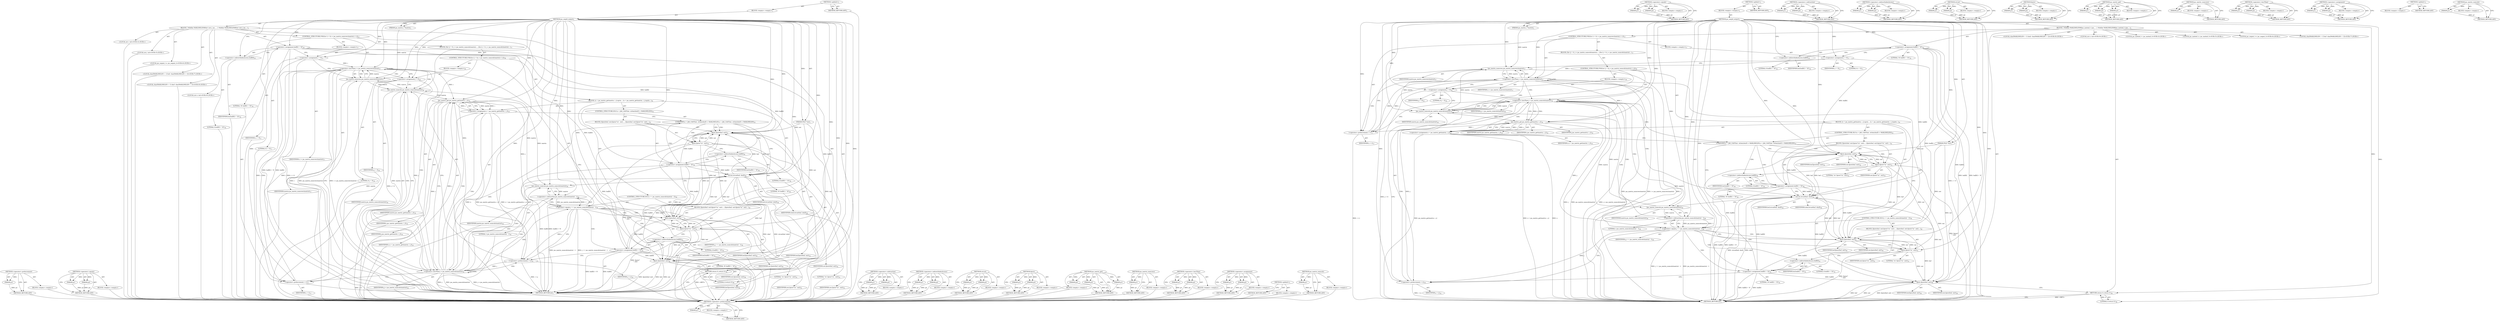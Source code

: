 digraph "jas_matrix_numcols" {
vulnerable_144 [label=<(METHOD,&lt;operator&gt;.preIncrement)>];
vulnerable_145 [label=<(PARAM,p1)>];
vulnerable_146 [label=<(BLOCK,&lt;empty&gt;,&lt;empty&gt;)>];
vulnerable_147 [label=<(METHOD_RETURN,ANY)>];
vulnerable_168 [label=<(METHOD,&lt;operator&gt;.equals)>];
vulnerable_169 [label=<(PARAM,p1)>];
vulnerable_170 [label=<(PARAM,p2)>];
vulnerable_171 [label=<(BLOCK,&lt;empty&gt;,&lt;empty&gt;)>];
vulnerable_172 [label=<(METHOD_RETURN,ANY)>];
vulnerable_6 [label=<(METHOD,&lt;global&gt;)<SUB>1</SUB>>];
vulnerable_7 [label=<(BLOCK,&lt;empty&gt;,&lt;empty&gt;)<SUB>1</SUB>>];
vulnerable_8 [label=<(METHOD,jas_seq2d_output)<SUB>1</SUB>>];
vulnerable_9 [label=<(PARAM,jas_matrix_t *matrix)<SUB>1</SUB>>];
vulnerable_10 [label=<(PARAM,FILE *out)<SUB>1</SUB>>];
vulnerable_11 [label=<(BLOCK,{
 #define MAXLINELEN	80
	int i;
	int j;
 	jas_...,{
 #define MAXLINELEN	80
	int i;
	int j;
 	jas_...)<SUB>2</SUB>>];
vulnerable_12 [label="<(LOCAL,int i: int)<SUB>4</SUB>>"];
vulnerable_13 [label="<(LOCAL,int j: int)<SUB>5</SUB>>"];
vulnerable_14 [label="<(LOCAL,jas_seqent_t x: jas_seqent_t)<SUB>6</SUB>>"];
vulnerable_15 [label="<(LOCAL,char[MAXLINELEN + 1] buf: char[MAXLINELEN + 1])<SUB>7</SUB>>"];
vulnerable_16 [label="<(LOCAL,char[MAXLINELEN + 1] sbuf: char[MAXLINELEN + 1])<SUB>8</SUB>>"];
vulnerable_17 [label="<(LOCAL,int n: int)<SUB>9</SUB>>"];
vulnerable_18 [label=<(&lt;operator&gt;.assignment,buf[0] = '\0')<SUB>16</SUB>>];
vulnerable_19 [label=<(&lt;operator&gt;.indirectIndexAccess,buf[0])<SUB>16</SUB>>];
vulnerable_20 [label=<(IDENTIFIER,buf,buf[0] = '\0')<SUB>16</SUB>>];
vulnerable_21 [label=<(LITERAL,0,buf[0] = '\0')<SUB>16</SUB>>];
vulnerable_22 [label=<(LITERAL,'\0',buf[0] = '\0')<SUB>16</SUB>>];
vulnerable_23 [label=<(CONTROL_STRUCTURE,FOR,for (i = 0;i &lt; jas_matrix_numrows(matrix);++i))<SUB>17</SUB>>];
vulnerable_24 [label=<(BLOCK,&lt;empty&gt;,&lt;empty&gt;)<SUB>17</SUB>>];
vulnerable_25 [label=<(&lt;operator&gt;.assignment,i = 0)<SUB>17</SUB>>];
vulnerable_26 [label=<(IDENTIFIER,i,i = 0)<SUB>17</SUB>>];
vulnerable_27 [label=<(LITERAL,0,i = 0)<SUB>17</SUB>>];
vulnerable_28 [label=<(&lt;operator&gt;.lessThan,i &lt; jas_matrix_numrows(matrix))<SUB>17</SUB>>];
vulnerable_29 [label=<(IDENTIFIER,i,i &lt; jas_matrix_numrows(matrix))<SUB>17</SUB>>];
vulnerable_30 [label=<(jas_matrix_numrows,jas_matrix_numrows(matrix))<SUB>17</SUB>>];
vulnerable_31 [label=<(IDENTIFIER,matrix,jas_matrix_numrows(matrix))<SUB>17</SUB>>];
vulnerable_32 [label=<(&lt;operator&gt;.preIncrement,++i)<SUB>17</SUB>>];
vulnerable_33 [label=<(IDENTIFIER,i,++i)<SUB>17</SUB>>];
vulnerable_34 [label=<(BLOCK,{
		for (j = 0; j &lt; jas_matrix_numcols(matrix);...,{
		for (j = 0; j &lt; jas_matrix_numcols(matrix);...)<SUB>17</SUB>>];
vulnerable_35 [label=<(CONTROL_STRUCTURE,FOR,for (j = 0;j &lt; jas_matrix_numcols(matrix);++j))<SUB>18</SUB>>];
vulnerable_36 [label=<(BLOCK,&lt;empty&gt;,&lt;empty&gt;)<SUB>18</SUB>>];
vulnerable_37 [label=<(&lt;operator&gt;.assignment,j = 0)<SUB>18</SUB>>];
vulnerable_38 [label=<(IDENTIFIER,j,j = 0)<SUB>18</SUB>>];
vulnerable_39 [label=<(LITERAL,0,j = 0)<SUB>18</SUB>>];
vulnerable_40 [label=<(&lt;operator&gt;.lessThan,j &lt; jas_matrix_numcols(matrix))<SUB>18</SUB>>];
vulnerable_41 [label=<(IDENTIFIER,j,j &lt; jas_matrix_numcols(matrix))<SUB>18</SUB>>];
vulnerable_42 [label=<(jas_matrix_numcols,jas_matrix_numcols(matrix))<SUB>18</SUB>>];
vulnerable_43 [label=<(IDENTIFIER,matrix,jas_matrix_numcols(matrix))<SUB>18</SUB>>];
vulnerable_44 [label=<(&lt;operator&gt;.preIncrement,++j)<SUB>18</SUB>>];
vulnerable_45 [label=<(IDENTIFIER,j,++j)<SUB>18</SUB>>];
vulnerable_46 [label=<(BLOCK,{
			x = jas_matrix_get(matrix, i, j);
			sprin...,{
			x = jas_matrix_get(matrix, i, j);
			sprin...)<SUB>18</SUB>>];
vulnerable_47 [label=<(&lt;operator&gt;.assignment,x = jas_matrix_get(matrix, i, j))<SUB>19</SUB>>];
vulnerable_48 [label=<(IDENTIFIER,x,x = jas_matrix_get(matrix, i, j))<SUB>19</SUB>>];
vulnerable_49 [label=<(jas_matrix_get,jas_matrix_get(matrix, i, j))<SUB>19</SUB>>];
vulnerable_50 [label=<(IDENTIFIER,matrix,jas_matrix_get(matrix, i, j))<SUB>19</SUB>>];
vulnerable_51 [label=<(IDENTIFIER,i,jas_matrix_get(matrix, i, j))<SUB>19</SUB>>];
vulnerable_52 [label=<(IDENTIFIER,j,jas_matrix_get(matrix, i, j))<SUB>19</SUB>>];
vulnerable_53 [label=<(CONTROL_STRUCTURE,IF,if (n + JAS_CAST(int, strlen(sbuf)) &gt; MAXLINELEN))<SUB>23</SUB>>];
vulnerable_54 [label=<(UNKNOWN,n + JAS_CAST(int, strlen(sbuf)) &gt; MAXLINELEN,n + JAS_CAST(int, strlen(sbuf)) &gt; MAXLINELEN)<SUB>23</SUB>>];
vulnerable_55 [label=<(BLOCK,{
				fputs(buf, out);
				fputs(&quot;\n&quot;, out);
		...,{
				fputs(buf, out);
				fputs(&quot;\n&quot;, out);
		...)<SUB>23</SUB>>];
vulnerable_56 [label=<(fputs,fputs(buf, out))<SUB>24</SUB>>];
vulnerable_57 [label=<(IDENTIFIER,buf,fputs(buf, out))<SUB>24</SUB>>];
vulnerable_58 [label=<(IDENTIFIER,out,fputs(buf, out))<SUB>24</SUB>>];
vulnerable_59 [label=<(fputs,fputs(&quot;\n&quot;, out))<SUB>25</SUB>>];
vulnerable_60 [label=<(LITERAL,&quot;\n&quot;,fputs(&quot;\n&quot;, out))<SUB>25</SUB>>];
vulnerable_61 [label=<(IDENTIFIER,out,fputs(&quot;\n&quot;, out))<SUB>25</SUB>>];
vulnerable_62 [label=<(&lt;operator&gt;.assignment,buf[0] = '\0')<SUB>26</SUB>>];
vulnerable_63 [label=<(&lt;operator&gt;.indirectIndexAccess,buf[0])<SUB>26</SUB>>];
vulnerable_64 [label=<(IDENTIFIER,buf,buf[0] = '\0')<SUB>26</SUB>>];
vulnerable_65 [label=<(LITERAL,0,buf[0] = '\0')<SUB>26</SUB>>];
vulnerable_66 [label=<(LITERAL,'\0',buf[0] = '\0')<SUB>26</SUB>>];
vulnerable_67 [label=<(strcat,strcat(buf, sbuf))<SUB>28</SUB>>];
vulnerable_68 [label=<(IDENTIFIER,buf,strcat(buf, sbuf))<SUB>28</SUB>>];
vulnerable_69 [label=<(IDENTIFIER,sbuf,strcat(buf, sbuf))<SUB>28</SUB>>];
vulnerable_70 [label=<(CONTROL_STRUCTURE,IF,if (j == jas_matrix_numcols(matrix) - 1))<SUB>29</SUB>>];
vulnerable_71 [label=<(&lt;operator&gt;.equals,j == jas_matrix_numcols(matrix) - 1)<SUB>29</SUB>>];
vulnerable_72 [label=<(IDENTIFIER,j,j == jas_matrix_numcols(matrix) - 1)<SUB>29</SUB>>];
vulnerable_73 [label=<(&lt;operator&gt;.subtraction,jas_matrix_numcols(matrix) - 1)<SUB>29</SUB>>];
vulnerable_74 [label=<(jas_matrix_numcols,jas_matrix_numcols(matrix))<SUB>29</SUB>>];
vulnerable_75 [label=<(IDENTIFIER,matrix,jas_matrix_numcols(matrix))<SUB>29</SUB>>];
vulnerable_76 [label=<(LITERAL,1,jas_matrix_numcols(matrix) - 1)<SUB>29</SUB>>];
vulnerable_77 [label=<(BLOCK,{
				fputs(buf, out);
				fputs(&quot;\n&quot;, out);
		...,{
				fputs(buf, out);
				fputs(&quot;\n&quot;, out);
		...)<SUB>29</SUB>>];
vulnerable_78 [label=<(fputs,fputs(buf, out))<SUB>30</SUB>>];
vulnerable_79 [label=<(IDENTIFIER,buf,fputs(buf, out))<SUB>30</SUB>>];
vulnerable_80 [label=<(IDENTIFIER,out,fputs(buf, out))<SUB>30</SUB>>];
vulnerable_81 [label=<(fputs,fputs(&quot;\n&quot;, out))<SUB>31</SUB>>];
vulnerable_82 [label=<(LITERAL,&quot;\n&quot;,fputs(&quot;\n&quot;, out))<SUB>31</SUB>>];
vulnerable_83 [label=<(IDENTIFIER,out,fputs(&quot;\n&quot;, out))<SUB>31</SUB>>];
vulnerable_84 [label=<(&lt;operator&gt;.assignment,buf[0] = '\0')<SUB>32</SUB>>];
vulnerable_85 [label=<(&lt;operator&gt;.indirectIndexAccess,buf[0])<SUB>32</SUB>>];
vulnerable_86 [label=<(IDENTIFIER,buf,buf[0] = '\0')<SUB>32</SUB>>];
vulnerable_87 [label=<(LITERAL,0,buf[0] = '\0')<SUB>32</SUB>>];
vulnerable_88 [label=<(LITERAL,'\0',buf[0] = '\0')<SUB>32</SUB>>];
vulnerable_89 [label=<(fputs,fputs(buf, out))<SUB>36</SUB>>];
vulnerable_90 [label=<(IDENTIFIER,buf,fputs(buf, out))<SUB>36</SUB>>];
vulnerable_91 [label=<(IDENTIFIER,out,fputs(buf, out))<SUB>36</SUB>>];
vulnerable_92 [label=<(RETURN,return 0;,return 0;)<SUB>38</SUB>>];
vulnerable_93 [label=<(LITERAL,0,return 0;)<SUB>38</SUB>>];
vulnerable_94 [label=<(METHOD_RETURN,int)<SUB>1</SUB>>];
vulnerable_96 [label=<(METHOD_RETURN,ANY)<SUB>1</SUB>>];
vulnerable_173 [label=<(METHOD,&lt;operator&gt;.subtraction)>];
vulnerable_174 [label=<(PARAM,p1)>];
vulnerable_175 [label=<(PARAM,p2)>];
vulnerable_176 [label=<(BLOCK,&lt;empty&gt;,&lt;empty&gt;)>];
vulnerable_177 [label=<(METHOD_RETURN,ANY)>];
vulnerable_130 [label=<(METHOD,&lt;operator&gt;.indirectIndexAccess)>];
vulnerable_131 [label=<(PARAM,p1)>];
vulnerable_132 [label=<(PARAM,p2)>];
vulnerable_133 [label=<(BLOCK,&lt;empty&gt;,&lt;empty&gt;)>];
vulnerable_134 [label=<(METHOD_RETURN,ANY)>];
vulnerable_163 [label=<(METHOD,strcat)>];
vulnerable_164 [label=<(PARAM,p1)>];
vulnerable_165 [label=<(PARAM,p2)>];
vulnerable_166 [label=<(BLOCK,&lt;empty&gt;,&lt;empty&gt;)>];
vulnerable_167 [label=<(METHOD_RETURN,ANY)>];
vulnerable_158 [label=<(METHOD,fputs)>];
vulnerable_159 [label=<(PARAM,p1)>];
vulnerable_160 [label=<(PARAM,p2)>];
vulnerable_161 [label=<(BLOCK,&lt;empty&gt;,&lt;empty&gt;)>];
vulnerable_162 [label=<(METHOD_RETURN,ANY)>];
vulnerable_152 [label=<(METHOD,jas_matrix_get)>];
vulnerable_153 [label=<(PARAM,p1)>];
vulnerable_154 [label=<(PARAM,p2)>];
vulnerable_155 [label=<(PARAM,p3)>];
vulnerable_156 [label=<(BLOCK,&lt;empty&gt;,&lt;empty&gt;)>];
vulnerable_157 [label=<(METHOD_RETURN,ANY)>];
vulnerable_140 [label=<(METHOD,jas_matrix_numrows)>];
vulnerable_141 [label=<(PARAM,p1)>];
vulnerable_142 [label=<(BLOCK,&lt;empty&gt;,&lt;empty&gt;)>];
vulnerable_143 [label=<(METHOD_RETURN,ANY)>];
vulnerable_135 [label=<(METHOD,&lt;operator&gt;.lessThan)>];
vulnerable_136 [label=<(PARAM,p1)>];
vulnerable_137 [label=<(PARAM,p2)>];
vulnerable_138 [label=<(BLOCK,&lt;empty&gt;,&lt;empty&gt;)>];
vulnerable_139 [label=<(METHOD_RETURN,ANY)>];
vulnerable_125 [label=<(METHOD,&lt;operator&gt;.assignment)>];
vulnerable_126 [label=<(PARAM,p1)>];
vulnerable_127 [label=<(PARAM,p2)>];
vulnerable_128 [label=<(BLOCK,&lt;empty&gt;,&lt;empty&gt;)>];
vulnerable_129 [label=<(METHOD_RETURN,ANY)>];
vulnerable_119 [label=<(METHOD,&lt;global&gt;)<SUB>1</SUB>>];
vulnerable_120 [label=<(BLOCK,&lt;empty&gt;,&lt;empty&gt;)>];
vulnerable_121 [label=<(METHOD_RETURN,ANY)>];
vulnerable_148 [label=<(METHOD,jas_matrix_numcols)>];
vulnerable_149 [label=<(PARAM,p1)>];
vulnerable_150 [label=<(BLOCK,&lt;empty&gt;,&lt;empty&gt;)>];
vulnerable_151 [label=<(METHOD_RETURN,ANY)>];
fixed_146 [label=<(METHOD,&lt;operator&gt;.preIncrement)>];
fixed_147 [label=<(PARAM,p1)>];
fixed_148 [label=<(BLOCK,&lt;empty&gt;,&lt;empty&gt;)>];
fixed_149 [label=<(METHOD_RETURN,ANY)>];
fixed_170 [label=<(METHOD,&lt;operator&gt;.equals)>];
fixed_171 [label=<(PARAM,p1)>];
fixed_172 [label=<(PARAM,p2)>];
fixed_173 [label=<(BLOCK,&lt;empty&gt;,&lt;empty&gt;)>];
fixed_174 [label=<(METHOD_RETURN,ANY)>];
fixed_6 [label=<(METHOD,&lt;global&gt;)<SUB>1</SUB>>];
fixed_7 [label=<(BLOCK,&lt;empty&gt;,&lt;empty&gt;)<SUB>1</SUB>>];
fixed_8 [label=<(METHOD,jas_seq2d_output)<SUB>1</SUB>>];
fixed_9 [label=<(PARAM,jas_matrix_t *matrix)<SUB>1</SUB>>];
fixed_10 [label=<(PARAM,FILE *out)<SUB>1</SUB>>];
fixed_11 [label=<(BLOCK,{
 #define MAXLINELEN	80
	jas_matind_t i;
	jas_...,{
 #define MAXLINELEN	80
	jas_matind_t i;
	jas_...)<SUB>2</SUB>>];
fixed_12 [label="<(LOCAL,jas_matind_t i: jas_matind_t)<SUB>4</SUB>>"];
fixed_13 [label="<(LOCAL,jas_matind_t j: jas_matind_t)<SUB>5</SUB>>"];
fixed_14 [label="<(LOCAL,jas_seqent_t x: jas_seqent_t)<SUB>6</SUB>>"];
fixed_15 [label="<(LOCAL,char[MAXLINELEN + 1] buf: char[MAXLINELEN + 1])<SUB>7</SUB>>"];
fixed_16 [label="<(LOCAL,char[MAXLINELEN + 1] sbuf: char[MAXLINELEN + 1])<SUB>8</SUB>>"];
fixed_17 [label="<(LOCAL,int n: int)<SUB>9</SUB>>"];
fixed_18 [label=<(&lt;operator&gt;.assignment,buf[0] = '\0')<SUB>16</SUB>>];
fixed_19 [label=<(&lt;operator&gt;.indirectIndexAccess,buf[0])<SUB>16</SUB>>];
fixed_20 [label=<(IDENTIFIER,buf,buf[0] = '\0')<SUB>16</SUB>>];
fixed_21 [label=<(LITERAL,0,buf[0] = '\0')<SUB>16</SUB>>];
fixed_22 [label=<(LITERAL,'\0',buf[0] = '\0')<SUB>16</SUB>>];
fixed_23 [label=<(CONTROL_STRUCTURE,FOR,for (i = 0;i &lt; jas_matrix_numrows(matrix);++i))<SUB>17</SUB>>];
fixed_24 [label=<(BLOCK,&lt;empty&gt;,&lt;empty&gt;)<SUB>17</SUB>>];
fixed_25 [label=<(&lt;operator&gt;.assignment,i = 0)<SUB>17</SUB>>];
fixed_26 [label=<(IDENTIFIER,i,i = 0)<SUB>17</SUB>>];
fixed_27 [label=<(LITERAL,0,i = 0)<SUB>17</SUB>>];
fixed_28 [label=<(&lt;operator&gt;.lessThan,i &lt; jas_matrix_numrows(matrix))<SUB>17</SUB>>];
fixed_29 [label=<(IDENTIFIER,i,i &lt; jas_matrix_numrows(matrix))<SUB>17</SUB>>];
fixed_30 [label=<(jas_matrix_numrows,jas_matrix_numrows(matrix))<SUB>17</SUB>>];
fixed_31 [label=<(IDENTIFIER,matrix,jas_matrix_numrows(matrix))<SUB>17</SUB>>];
fixed_32 [label=<(&lt;operator&gt;.preIncrement,++i)<SUB>17</SUB>>];
fixed_33 [label=<(IDENTIFIER,i,++i)<SUB>17</SUB>>];
fixed_34 [label=<(BLOCK,{
		for (j = 0; j &lt; jas_matrix_numcols(matrix);...,{
		for (j = 0; j &lt; jas_matrix_numcols(matrix);...)<SUB>17</SUB>>];
fixed_35 [label=<(CONTROL_STRUCTURE,FOR,for (j = 0;j &lt; jas_matrix_numcols(matrix);++j))<SUB>18</SUB>>];
fixed_36 [label=<(BLOCK,&lt;empty&gt;,&lt;empty&gt;)<SUB>18</SUB>>];
fixed_37 [label=<(&lt;operator&gt;.assignment,j = 0)<SUB>18</SUB>>];
fixed_38 [label=<(IDENTIFIER,j,j = 0)<SUB>18</SUB>>];
fixed_39 [label=<(LITERAL,0,j = 0)<SUB>18</SUB>>];
fixed_40 [label=<(&lt;operator&gt;.lessThan,j &lt; jas_matrix_numcols(matrix))<SUB>18</SUB>>];
fixed_41 [label=<(IDENTIFIER,j,j &lt; jas_matrix_numcols(matrix))<SUB>18</SUB>>];
fixed_42 [label=<(jas_matrix_numcols,jas_matrix_numcols(matrix))<SUB>18</SUB>>];
fixed_43 [label=<(IDENTIFIER,matrix,jas_matrix_numcols(matrix))<SUB>18</SUB>>];
fixed_44 [label=<(&lt;operator&gt;.preIncrement,++j)<SUB>18</SUB>>];
fixed_45 [label=<(IDENTIFIER,j,++j)<SUB>18</SUB>>];
fixed_46 [label=<(BLOCK,{
			x = jas_matrix_get(matrix, i, j);
			sprin...,{
			x = jas_matrix_get(matrix, i, j);
			sprin...)<SUB>18</SUB>>];
fixed_47 [label=<(&lt;operator&gt;.assignment,x = jas_matrix_get(matrix, i, j))<SUB>19</SUB>>];
fixed_48 [label=<(IDENTIFIER,x,x = jas_matrix_get(matrix, i, j))<SUB>19</SUB>>];
fixed_49 [label=<(jas_matrix_get,jas_matrix_get(matrix, i, j))<SUB>19</SUB>>];
fixed_50 [label=<(IDENTIFIER,matrix,jas_matrix_get(matrix, i, j))<SUB>19</SUB>>];
fixed_51 [label=<(IDENTIFIER,i,jas_matrix_get(matrix, i, j))<SUB>19</SUB>>];
fixed_52 [label=<(IDENTIFIER,j,jas_matrix_get(matrix, i, j))<SUB>19</SUB>>];
fixed_53 [label=<(CONTROL_STRUCTURE,IF,if (n + JAS_CAST(int, strlen(sbuf)) &gt; MAXLINELEN))<SUB>23</SUB>>];
fixed_54 [label=<(UNKNOWN,n + JAS_CAST(int, strlen(sbuf)) &gt; MAXLINELEN,n + JAS_CAST(int, strlen(sbuf)) &gt; MAXLINELEN)<SUB>23</SUB>>];
fixed_55 [label=<(BLOCK,{
				fputs(buf, out);
				fputs(&quot;\n&quot;, out);
		...,{
				fputs(buf, out);
				fputs(&quot;\n&quot;, out);
		...)<SUB>23</SUB>>];
fixed_56 [label=<(fputs,fputs(buf, out))<SUB>24</SUB>>];
fixed_57 [label=<(IDENTIFIER,buf,fputs(buf, out))<SUB>24</SUB>>];
fixed_58 [label=<(IDENTIFIER,out,fputs(buf, out))<SUB>24</SUB>>];
fixed_59 [label=<(fputs,fputs(&quot;\n&quot;, out))<SUB>25</SUB>>];
fixed_60 [label=<(LITERAL,&quot;\n&quot;,fputs(&quot;\n&quot;, out))<SUB>25</SUB>>];
fixed_61 [label=<(IDENTIFIER,out,fputs(&quot;\n&quot;, out))<SUB>25</SUB>>];
fixed_62 [label=<(&lt;operator&gt;.assignment,buf[0] = '\0')<SUB>26</SUB>>];
fixed_63 [label=<(&lt;operator&gt;.indirectIndexAccess,buf[0])<SUB>26</SUB>>];
fixed_64 [label=<(IDENTIFIER,buf,buf[0] = '\0')<SUB>26</SUB>>];
fixed_65 [label=<(LITERAL,0,buf[0] = '\0')<SUB>26</SUB>>];
fixed_66 [label=<(LITERAL,'\0',buf[0] = '\0')<SUB>26</SUB>>];
fixed_67 [label=<(strcat,strcat(buf, sbuf))<SUB>28</SUB>>];
fixed_68 [label=<(IDENTIFIER,buf,strcat(buf, sbuf))<SUB>28</SUB>>];
fixed_69 [label=<(IDENTIFIER,sbuf,strcat(buf, sbuf))<SUB>28</SUB>>];
fixed_70 [label=<(CONTROL_STRUCTURE,IF,if (j == jas_matrix_numcols(matrix) - 1))<SUB>29</SUB>>];
fixed_71 [label=<(&lt;operator&gt;.equals,j == jas_matrix_numcols(matrix) - 1)<SUB>29</SUB>>];
fixed_72 [label=<(IDENTIFIER,j,j == jas_matrix_numcols(matrix) - 1)<SUB>29</SUB>>];
fixed_73 [label=<(&lt;operator&gt;.subtraction,jas_matrix_numcols(matrix) - 1)<SUB>29</SUB>>];
fixed_74 [label=<(jas_matrix_numcols,jas_matrix_numcols(matrix))<SUB>29</SUB>>];
fixed_75 [label=<(IDENTIFIER,matrix,jas_matrix_numcols(matrix))<SUB>29</SUB>>];
fixed_76 [label=<(LITERAL,1,jas_matrix_numcols(matrix) - 1)<SUB>29</SUB>>];
fixed_77 [label=<(BLOCK,{
				fputs(buf, out);
				fputs(&quot;\n&quot;, out);
		...,{
				fputs(buf, out);
				fputs(&quot;\n&quot;, out);
		...)<SUB>29</SUB>>];
fixed_78 [label=<(fputs,fputs(buf, out))<SUB>30</SUB>>];
fixed_79 [label=<(IDENTIFIER,buf,fputs(buf, out))<SUB>30</SUB>>];
fixed_80 [label=<(IDENTIFIER,out,fputs(buf, out))<SUB>30</SUB>>];
fixed_81 [label=<(fputs,fputs(&quot;\n&quot;, out))<SUB>31</SUB>>];
fixed_82 [label=<(LITERAL,&quot;\n&quot;,fputs(&quot;\n&quot;, out))<SUB>31</SUB>>];
fixed_83 [label=<(IDENTIFIER,out,fputs(&quot;\n&quot;, out))<SUB>31</SUB>>];
fixed_84 [label=<(&lt;operator&gt;.assignment,buf[0] = '\0')<SUB>32</SUB>>];
fixed_85 [label=<(&lt;operator&gt;.indirectIndexAccess,buf[0])<SUB>32</SUB>>];
fixed_86 [label=<(IDENTIFIER,buf,buf[0] = '\0')<SUB>32</SUB>>];
fixed_87 [label=<(LITERAL,0,buf[0] = '\0')<SUB>32</SUB>>];
fixed_88 [label=<(LITERAL,'\0',buf[0] = '\0')<SUB>32</SUB>>];
fixed_89 [label=<(fputs,fputs(buf, out))<SUB>36</SUB>>];
fixed_90 [label=<(IDENTIFIER,buf,fputs(buf, out))<SUB>36</SUB>>];
fixed_91 [label=<(IDENTIFIER,out,fputs(buf, out))<SUB>36</SUB>>];
fixed_92 [label=<(RETURN,return 0;,return 0;)<SUB>38</SUB>>];
fixed_93 [label=<(LITERAL,0,return 0;)<SUB>38</SUB>>];
fixed_94 [label=<(METHOD_RETURN,int)<SUB>1</SUB>>];
fixed_96 [label=<(METHOD_RETURN,ANY)<SUB>1</SUB>>];
fixed_175 [label=<(METHOD,&lt;operator&gt;.subtraction)>];
fixed_176 [label=<(PARAM,p1)>];
fixed_177 [label=<(PARAM,p2)>];
fixed_178 [label=<(BLOCK,&lt;empty&gt;,&lt;empty&gt;)>];
fixed_179 [label=<(METHOD_RETURN,ANY)>];
fixed_132 [label=<(METHOD,&lt;operator&gt;.indirectIndexAccess)>];
fixed_133 [label=<(PARAM,p1)>];
fixed_134 [label=<(PARAM,p2)>];
fixed_135 [label=<(BLOCK,&lt;empty&gt;,&lt;empty&gt;)>];
fixed_136 [label=<(METHOD_RETURN,ANY)>];
fixed_165 [label=<(METHOD,strcat)>];
fixed_166 [label=<(PARAM,p1)>];
fixed_167 [label=<(PARAM,p2)>];
fixed_168 [label=<(BLOCK,&lt;empty&gt;,&lt;empty&gt;)>];
fixed_169 [label=<(METHOD_RETURN,ANY)>];
fixed_160 [label=<(METHOD,fputs)>];
fixed_161 [label=<(PARAM,p1)>];
fixed_162 [label=<(PARAM,p2)>];
fixed_163 [label=<(BLOCK,&lt;empty&gt;,&lt;empty&gt;)>];
fixed_164 [label=<(METHOD_RETURN,ANY)>];
fixed_154 [label=<(METHOD,jas_matrix_get)>];
fixed_155 [label=<(PARAM,p1)>];
fixed_156 [label=<(PARAM,p2)>];
fixed_157 [label=<(PARAM,p3)>];
fixed_158 [label=<(BLOCK,&lt;empty&gt;,&lt;empty&gt;)>];
fixed_159 [label=<(METHOD_RETURN,ANY)>];
fixed_142 [label=<(METHOD,jas_matrix_numrows)>];
fixed_143 [label=<(PARAM,p1)>];
fixed_144 [label=<(BLOCK,&lt;empty&gt;,&lt;empty&gt;)>];
fixed_145 [label=<(METHOD_RETURN,ANY)>];
fixed_137 [label=<(METHOD,&lt;operator&gt;.lessThan)>];
fixed_138 [label=<(PARAM,p1)>];
fixed_139 [label=<(PARAM,p2)>];
fixed_140 [label=<(BLOCK,&lt;empty&gt;,&lt;empty&gt;)>];
fixed_141 [label=<(METHOD_RETURN,ANY)>];
fixed_127 [label=<(METHOD,&lt;operator&gt;.assignment)>];
fixed_128 [label=<(PARAM,p1)>];
fixed_129 [label=<(PARAM,p2)>];
fixed_130 [label=<(BLOCK,&lt;empty&gt;,&lt;empty&gt;)>];
fixed_131 [label=<(METHOD_RETURN,ANY)>];
fixed_121 [label=<(METHOD,&lt;global&gt;)<SUB>1</SUB>>];
fixed_122 [label=<(BLOCK,&lt;empty&gt;,&lt;empty&gt;)>];
fixed_123 [label=<(METHOD_RETURN,ANY)>];
fixed_150 [label=<(METHOD,jas_matrix_numcols)>];
fixed_151 [label=<(PARAM,p1)>];
fixed_152 [label=<(BLOCK,&lt;empty&gt;,&lt;empty&gt;)>];
fixed_153 [label=<(METHOD_RETURN,ANY)>];
vulnerable_144 -> vulnerable_145  [key=0, label="AST: "];
vulnerable_144 -> vulnerable_145  [key=1, label="DDG: "];
vulnerable_144 -> vulnerable_146  [key=0, label="AST: "];
vulnerable_144 -> vulnerable_147  [key=0, label="AST: "];
vulnerable_144 -> vulnerable_147  [key=1, label="CFG: "];
vulnerable_145 -> vulnerable_147  [key=0, label="DDG: p1"];
vulnerable_146 -> fixed_146  [key=0];
vulnerable_147 -> fixed_146  [key=0];
vulnerable_168 -> vulnerable_169  [key=0, label="AST: "];
vulnerable_168 -> vulnerable_169  [key=1, label="DDG: "];
vulnerable_168 -> vulnerable_171  [key=0, label="AST: "];
vulnerable_168 -> vulnerable_170  [key=0, label="AST: "];
vulnerable_168 -> vulnerable_170  [key=1, label="DDG: "];
vulnerable_168 -> vulnerable_172  [key=0, label="AST: "];
vulnerable_168 -> vulnerable_172  [key=1, label="CFG: "];
vulnerable_169 -> vulnerable_172  [key=0, label="DDG: p1"];
vulnerable_170 -> vulnerable_172  [key=0, label="DDG: p2"];
vulnerable_171 -> fixed_146  [key=0];
vulnerable_172 -> fixed_146  [key=0];
vulnerable_6 -> vulnerable_7  [key=0, label="AST: "];
vulnerable_6 -> vulnerable_96  [key=0, label="AST: "];
vulnerable_6 -> vulnerable_96  [key=1, label="CFG: "];
vulnerable_7 -> vulnerable_8  [key=0, label="AST: "];
vulnerable_8 -> vulnerable_9  [key=0, label="AST: "];
vulnerable_8 -> vulnerable_9  [key=1, label="DDG: "];
vulnerable_8 -> vulnerable_10  [key=0, label="AST: "];
vulnerable_8 -> vulnerable_10  [key=1, label="DDG: "];
vulnerable_8 -> vulnerable_11  [key=0, label="AST: "];
vulnerable_8 -> vulnerable_94  [key=0, label="AST: "];
vulnerable_8 -> vulnerable_19  [key=0, label="CFG: "];
vulnerable_8 -> vulnerable_18  [key=0, label="DDG: "];
vulnerable_8 -> vulnerable_92  [key=0, label="DDG: "];
vulnerable_8 -> vulnerable_89  [key=0, label="DDG: "];
vulnerable_8 -> vulnerable_93  [key=0, label="DDG: "];
vulnerable_8 -> vulnerable_25  [key=0, label="DDG: "];
vulnerable_8 -> vulnerable_28  [key=0, label="DDG: "];
vulnerable_8 -> vulnerable_32  [key=0, label="DDG: "];
vulnerable_8 -> vulnerable_30  [key=0, label="DDG: "];
vulnerable_8 -> vulnerable_37  [key=0, label="DDG: "];
vulnerable_8 -> vulnerable_40  [key=0, label="DDG: "];
vulnerable_8 -> vulnerable_44  [key=0, label="DDG: "];
vulnerable_8 -> vulnerable_42  [key=0, label="DDG: "];
vulnerable_8 -> vulnerable_67  [key=0, label="DDG: "];
vulnerable_8 -> vulnerable_49  [key=0, label="DDG: "];
vulnerable_8 -> vulnerable_62  [key=0, label="DDG: "];
vulnerable_8 -> vulnerable_71  [key=0, label="DDG: "];
vulnerable_8 -> vulnerable_84  [key=0, label="DDG: "];
vulnerable_8 -> vulnerable_56  [key=0, label="DDG: "];
vulnerable_8 -> vulnerable_59  [key=0, label="DDG: "];
vulnerable_8 -> vulnerable_73  [key=0, label="DDG: "];
vulnerable_8 -> vulnerable_78  [key=0, label="DDG: "];
vulnerable_8 -> vulnerable_81  [key=0, label="DDG: "];
vulnerable_8 -> vulnerable_74  [key=0, label="DDG: "];
vulnerable_9 -> vulnerable_30  [key=0, label="DDG: matrix"];
vulnerable_10 -> vulnerable_89  [key=0, label="DDG: out"];
vulnerable_10 -> vulnerable_56  [key=0, label="DDG: out"];
vulnerable_10 -> vulnerable_78  [key=0, label="DDG: out"];
vulnerable_11 -> vulnerable_12  [key=0, label="AST: "];
vulnerable_11 -> vulnerable_13  [key=0, label="AST: "];
vulnerable_11 -> vulnerable_14  [key=0, label="AST: "];
vulnerable_11 -> vulnerable_15  [key=0, label="AST: "];
vulnerable_11 -> vulnerable_16  [key=0, label="AST: "];
vulnerable_11 -> vulnerable_17  [key=0, label="AST: "];
vulnerable_11 -> vulnerable_18  [key=0, label="AST: "];
vulnerable_11 -> vulnerable_23  [key=0, label="AST: "];
vulnerable_11 -> vulnerable_89  [key=0, label="AST: "];
vulnerable_11 -> vulnerable_92  [key=0, label="AST: "];
vulnerable_12 -> fixed_146  [key=0];
vulnerable_13 -> fixed_146  [key=0];
vulnerable_14 -> fixed_146  [key=0];
vulnerable_15 -> fixed_146  [key=0];
vulnerable_16 -> fixed_146  [key=0];
vulnerable_17 -> fixed_146  [key=0];
vulnerable_18 -> vulnerable_19  [key=0, label="AST: "];
vulnerable_18 -> vulnerable_22  [key=0, label="AST: "];
vulnerable_18 -> vulnerable_25  [key=0, label="CFG: "];
vulnerable_18 -> vulnerable_94  [key=0, label="DDG: buf[0]"];
vulnerable_18 -> vulnerable_94  [key=1, label="DDG: buf[0] = '\0'"];
vulnerable_18 -> vulnerable_89  [key=0, label="DDG: buf[0]"];
vulnerable_18 -> vulnerable_67  [key=0, label="DDG: buf[0]"];
vulnerable_18 -> vulnerable_56  [key=0, label="DDG: buf[0]"];
vulnerable_18 -> vulnerable_78  [key=0, label="DDG: buf[0]"];
vulnerable_19 -> vulnerable_20  [key=0, label="AST: "];
vulnerable_19 -> vulnerable_21  [key=0, label="AST: "];
vulnerable_19 -> vulnerable_18  [key=0, label="CFG: "];
vulnerable_20 -> fixed_146  [key=0];
vulnerable_21 -> fixed_146  [key=0];
vulnerable_22 -> fixed_146  [key=0];
vulnerable_23 -> vulnerable_24  [key=0, label="AST: "];
vulnerable_23 -> vulnerable_28  [key=0, label="AST: "];
vulnerable_23 -> vulnerable_32  [key=0, label="AST: "];
vulnerable_23 -> vulnerable_34  [key=0, label="AST: "];
vulnerable_24 -> vulnerable_25  [key=0, label="AST: "];
vulnerable_25 -> vulnerable_26  [key=0, label="AST: "];
vulnerable_25 -> vulnerable_27  [key=0, label="AST: "];
vulnerable_25 -> vulnerable_30  [key=0, label="CFG: "];
vulnerable_25 -> vulnerable_94  [key=0, label="DDG: i = 0"];
vulnerable_25 -> vulnerable_28  [key=0, label="DDG: i"];
vulnerable_26 -> fixed_146  [key=0];
vulnerable_27 -> fixed_146  [key=0];
vulnerable_28 -> vulnerable_29  [key=0, label="AST: "];
vulnerable_28 -> vulnerable_30  [key=0, label="AST: "];
vulnerable_28 -> vulnerable_30  [key=1, label="CDG: "];
vulnerable_28 -> vulnerable_37  [key=0, label="CFG: "];
vulnerable_28 -> vulnerable_37  [key=1, label="CDG: "];
vulnerable_28 -> vulnerable_89  [key=0, label="CFG: "];
vulnerable_28 -> vulnerable_94  [key=0, label="DDG: i"];
vulnerable_28 -> vulnerable_94  [key=1, label="DDG: jas_matrix_numrows(matrix)"];
vulnerable_28 -> vulnerable_94  [key=2, label="DDG: i &lt; jas_matrix_numrows(matrix)"];
vulnerable_28 -> vulnerable_32  [key=0, label="DDG: i"];
vulnerable_28 -> vulnerable_32  [key=1, label="CDG: "];
vulnerable_28 -> vulnerable_49  [key=0, label="DDG: i"];
vulnerable_28 -> vulnerable_42  [key=0, label="CDG: "];
vulnerable_28 -> vulnerable_28  [key=0, label="CDG: "];
vulnerable_28 -> vulnerable_40  [key=0, label="CDG: "];
vulnerable_29 -> fixed_146  [key=0];
vulnerable_30 -> vulnerable_31  [key=0, label="AST: "];
vulnerable_30 -> vulnerable_28  [key=0, label="CFG: "];
vulnerable_30 -> vulnerable_28  [key=1, label="DDG: matrix"];
vulnerable_30 -> vulnerable_94  [key=0, label="DDG: matrix"];
vulnerable_30 -> vulnerable_42  [key=0, label="DDG: matrix"];
vulnerable_31 -> fixed_146  [key=0];
vulnerable_32 -> vulnerable_33  [key=0, label="AST: "];
vulnerable_32 -> vulnerable_30  [key=0, label="CFG: "];
vulnerable_32 -> vulnerable_94  [key=0, label="DDG: ++i"];
vulnerable_32 -> vulnerable_28  [key=0, label="DDG: i"];
vulnerable_33 -> fixed_146  [key=0];
vulnerable_34 -> vulnerable_35  [key=0, label="AST: "];
vulnerable_35 -> vulnerable_36  [key=0, label="AST: "];
vulnerable_35 -> vulnerable_40  [key=0, label="AST: "];
vulnerable_35 -> vulnerable_44  [key=0, label="AST: "];
vulnerable_35 -> vulnerable_46  [key=0, label="AST: "];
vulnerable_36 -> vulnerable_37  [key=0, label="AST: "];
vulnerable_37 -> vulnerable_38  [key=0, label="AST: "];
vulnerable_37 -> vulnerable_39  [key=0, label="AST: "];
vulnerable_37 -> vulnerable_42  [key=0, label="CFG: "];
vulnerable_37 -> vulnerable_94  [key=0, label="DDG: j = 0"];
vulnerable_37 -> vulnerable_40  [key=0, label="DDG: j"];
vulnerable_38 -> fixed_146  [key=0];
vulnerable_39 -> fixed_146  [key=0];
vulnerable_40 -> vulnerable_41  [key=0, label="AST: "];
vulnerable_40 -> vulnerable_42  [key=0, label="AST: "];
vulnerable_40 -> vulnerable_42  [key=1, label="CDG: "];
vulnerable_40 -> vulnerable_49  [key=0, label="CFG: "];
vulnerable_40 -> vulnerable_49  [key=1, label="DDG: j"];
vulnerable_40 -> vulnerable_49  [key=2, label="CDG: "];
vulnerable_40 -> vulnerable_32  [key=0, label="CFG: "];
vulnerable_40 -> vulnerable_94  [key=0, label="DDG: j"];
vulnerable_40 -> vulnerable_94  [key=1, label="DDG: jas_matrix_numcols(matrix)"];
vulnerable_40 -> vulnerable_94  [key=2, label="DDG: j &lt; jas_matrix_numcols(matrix)"];
vulnerable_40 -> vulnerable_47  [key=0, label="CDG: "];
vulnerable_40 -> vulnerable_73  [key=0, label="CDG: "];
vulnerable_40 -> vulnerable_67  [key=0, label="CDG: "];
vulnerable_40 -> vulnerable_74  [key=0, label="CDG: "];
vulnerable_40 -> vulnerable_40  [key=0, label="CDG: "];
vulnerable_40 -> vulnerable_44  [key=0, label="CDG: "];
vulnerable_40 -> vulnerable_54  [key=0, label="CDG: "];
vulnerable_40 -> vulnerable_71  [key=0, label="CDG: "];
vulnerable_41 -> fixed_146  [key=0];
vulnerable_42 -> vulnerable_43  [key=0, label="AST: "];
vulnerable_42 -> vulnerable_40  [key=0, label="CFG: "];
vulnerable_42 -> vulnerable_40  [key=1, label="DDG: matrix"];
vulnerable_42 -> vulnerable_30  [key=0, label="DDG: matrix"];
vulnerable_42 -> vulnerable_49  [key=0, label="DDG: matrix"];
vulnerable_43 -> fixed_146  [key=0];
vulnerable_44 -> vulnerable_45  [key=0, label="AST: "];
vulnerable_44 -> vulnerable_42  [key=0, label="CFG: "];
vulnerable_44 -> vulnerable_94  [key=0, label="DDG: ++j"];
vulnerable_44 -> vulnerable_40  [key=0, label="DDG: j"];
vulnerable_45 -> fixed_146  [key=0];
vulnerable_46 -> vulnerable_47  [key=0, label="AST: "];
vulnerable_46 -> vulnerable_53  [key=0, label="AST: "];
vulnerable_46 -> vulnerable_67  [key=0, label="AST: "];
vulnerable_46 -> vulnerable_70  [key=0, label="AST: "];
vulnerable_47 -> vulnerable_48  [key=0, label="AST: "];
vulnerable_47 -> vulnerable_49  [key=0, label="AST: "];
vulnerable_47 -> vulnerable_54  [key=0, label="CFG: "];
vulnerable_47 -> vulnerable_94  [key=0, label="DDG: x"];
vulnerable_47 -> vulnerable_94  [key=1, label="DDG: jas_matrix_get(matrix, i, j)"];
vulnerable_47 -> vulnerable_94  [key=2, label="DDG: x = jas_matrix_get(matrix, i, j)"];
vulnerable_48 -> fixed_146  [key=0];
vulnerable_49 -> vulnerable_50  [key=0, label="AST: "];
vulnerable_49 -> vulnerable_51  [key=0, label="AST: "];
vulnerable_49 -> vulnerable_52  [key=0, label="AST: "];
vulnerable_49 -> vulnerable_47  [key=0, label="CFG: "];
vulnerable_49 -> vulnerable_47  [key=1, label="DDG: matrix"];
vulnerable_49 -> vulnerable_47  [key=2, label="DDG: i"];
vulnerable_49 -> vulnerable_47  [key=3, label="DDG: j"];
vulnerable_49 -> vulnerable_32  [key=0, label="DDG: i"];
vulnerable_49 -> vulnerable_71  [key=0, label="DDG: j"];
vulnerable_49 -> vulnerable_74  [key=0, label="DDG: matrix"];
vulnerable_50 -> fixed_146  [key=0];
vulnerable_51 -> fixed_146  [key=0];
vulnerable_52 -> fixed_146  [key=0];
vulnerable_53 -> vulnerable_54  [key=0, label="AST: "];
vulnerable_53 -> vulnerable_55  [key=0, label="AST: "];
vulnerable_54 -> vulnerable_56  [key=0, label="CFG: "];
vulnerable_54 -> vulnerable_56  [key=1, label="CDG: "];
vulnerable_54 -> vulnerable_67  [key=0, label="CFG: "];
vulnerable_54 -> vulnerable_59  [key=0, label="CDG: "];
vulnerable_54 -> vulnerable_63  [key=0, label="CDG: "];
vulnerable_54 -> vulnerable_62  [key=0, label="CDG: "];
vulnerable_55 -> vulnerable_56  [key=0, label="AST: "];
vulnerable_55 -> vulnerable_59  [key=0, label="AST: "];
vulnerable_55 -> vulnerable_62  [key=0, label="AST: "];
vulnerable_56 -> vulnerable_57  [key=0, label="AST: "];
vulnerable_56 -> vulnerable_58  [key=0, label="AST: "];
vulnerable_56 -> vulnerable_59  [key=0, label="CFG: "];
vulnerable_56 -> vulnerable_59  [key=1, label="DDG: out"];
vulnerable_56 -> vulnerable_67  [key=0, label="DDG: buf"];
vulnerable_57 -> fixed_146  [key=0];
vulnerable_58 -> fixed_146  [key=0];
vulnerable_59 -> vulnerable_60  [key=0, label="AST: "];
vulnerable_59 -> vulnerable_61  [key=0, label="AST: "];
vulnerable_59 -> vulnerable_63  [key=0, label="CFG: "];
vulnerable_59 -> vulnerable_94  [key=0, label="DDG: fputs(&quot;\n&quot;, out)"];
vulnerable_59 -> vulnerable_89  [key=0, label="DDG: out"];
vulnerable_59 -> vulnerable_56  [key=0, label="DDG: out"];
vulnerable_59 -> vulnerable_78  [key=0, label="DDG: out"];
vulnerable_60 -> fixed_146  [key=0];
vulnerable_61 -> fixed_146  [key=0];
vulnerable_62 -> vulnerable_63  [key=0, label="AST: "];
vulnerable_62 -> vulnerable_66  [key=0, label="AST: "];
vulnerable_62 -> vulnerable_67  [key=0, label="CFG: "];
vulnerable_62 -> vulnerable_67  [key=1, label="DDG: buf[0]"];
vulnerable_62 -> vulnerable_94  [key=0, label="DDG: buf[0]"];
vulnerable_62 -> vulnerable_94  [key=1, label="DDG: buf[0] = '\0'"];
vulnerable_62 -> vulnerable_89  [key=0, label="DDG: buf[0]"];
vulnerable_62 -> vulnerable_56  [key=0, label="DDG: buf[0]"];
vulnerable_62 -> vulnerable_78  [key=0, label="DDG: buf[0]"];
vulnerable_63 -> vulnerable_64  [key=0, label="AST: "];
vulnerable_63 -> vulnerable_65  [key=0, label="AST: "];
vulnerable_63 -> vulnerable_62  [key=0, label="CFG: "];
vulnerable_64 -> fixed_146  [key=0];
vulnerable_65 -> fixed_146  [key=0];
vulnerable_66 -> fixed_146  [key=0];
vulnerable_67 -> vulnerable_68  [key=0, label="AST: "];
vulnerable_67 -> vulnerable_69  [key=0, label="AST: "];
vulnerable_67 -> vulnerable_74  [key=0, label="CFG: "];
vulnerable_67 -> vulnerable_94  [key=0, label="DDG: sbuf"];
vulnerable_67 -> vulnerable_94  [key=1, label="DDG: strcat(buf, sbuf)"];
vulnerable_67 -> vulnerable_89  [key=0, label="DDG: buf"];
vulnerable_67 -> vulnerable_56  [key=0, label="DDG: buf"];
vulnerable_67 -> vulnerable_78  [key=0, label="DDG: buf"];
vulnerable_68 -> fixed_146  [key=0];
vulnerable_69 -> fixed_146  [key=0];
vulnerable_70 -> vulnerable_71  [key=0, label="AST: "];
vulnerable_70 -> vulnerable_77  [key=0, label="AST: "];
vulnerable_71 -> vulnerable_72  [key=0, label="AST: "];
vulnerable_71 -> vulnerable_73  [key=0, label="AST: "];
vulnerable_71 -> vulnerable_78  [key=0, label="CFG: "];
vulnerable_71 -> vulnerable_78  [key=1, label="CDG: "];
vulnerable_71 -> vulnerable_44  [key=0, label="CFG: "];
vulnerable_71 -> vulnerable_44  [key=1, label="DDG: j"];
vulnerable_71 -> vulnerable_94  [key=0, label="DDG: jas_matrix_numcols(matrix) - 1"];
vulnerable_71 -> vulnerable_94  [key=1, label="DDG: j == jas_matrix_numcols(matrix) - 1"];
vulnerable_71 -> vulnerable_81  [key=0, label="CDG: "];
vulnerable_71 -> vulnerable_84  [key=0, label="CDG: "];
vulnerable_71 -> vulnerable_85  [key=0, label="CDG: "];
vulnerable_72 -> fixed_146  [key=0];
vulnerable_73 -> vulnerable_74  [key=0, label="AST: "];
vulnerable_73 -> vulnerable_76  [key=0, label="AST: "];
vulnerable_73 -> vulnerable_71  [key=0, label="CFG: "];
vulnerable_73 -> vulnerable_71  [key=1, label="DDG: jas_matrix_numcols(matrix)"];
vulnerable_73 -> vulnerable_71  [key=2, label="DDG: 1"];
vulnerable_74 -> vulnerable_75  [key=0, label="AST: "];
vulnerable_74 -> vulnerable_73  [key=0, label="CFG: "];
vulnerable_74 -> vulnerable_73  [key=1, label="DDG: matrix"];
vulnerable_74 -> vulnerable_42  [key=0, label="DDG: matrix"];
vulnerable_75 -> fixed_146  [key=0];
vulnerable_76 -> fixed_146  [key=0];
vulnerable_77 -> vulnerable_78  [key=0, label="AST: "];
vulnerable_77 -> vulnerable_81  [key=0, label="AST: "];
vulnerable_77 -> vulnerable_84  [key=0, label="AST: "];
vulnerable_78 -> vulnerable_79  [key=0, label="AST: "];
vulnerable_78 -> vulnerable_80  [key=0, label="AST: "];
vulnerable_78 -> vulnerable_81  [key=0, label="CFG: "];
vulnerable_78 -> vulnerable_81  [key=1, label="DDG: out"];
vulnerable_78 -> vulnerable_89  [key=0, label="DDG: buf"];
vulnerable_78 -> vulnerable_67  [key=0, label="DDG: buf"];
vulnerable_78 -> vulnerable_56  [key=0, label="DDG: buf"];
vulnerable_79 -> fixed_146  [key=0];
vulnerable_80 -> fixed_146  [key=0];
vulnerable_81 -> vulnerable_82  [key=0, label="AST: "];
vulnerable_81 -> vulnerable_83  [key=0, label="AST: "];
vulnerable_81 -> vulnerable_85  [key=0, label="CFG: "];
vulnerable_81 -> vulnerable_94  [key=0, label="DDG: fputs(&quot;\n&quot;, out)"];
vulnerable_81 -> vulnerable_89  [key=0, label="DDG: out"];
vulnerable_81 -> vulnerable_56  [key=0, label="DDG: out"];
vulnerable_81 -> vulnerable_78  [key=0, label="DDG: out"];
vulnerable_82 -> fixed_146  [key=0];
vulnerable_83 -> fixed_146  [key=0];
vulnerable_84 -> vulnerable_85  [key=0, label="AST: "];
vulnerable_84 -> vulnerable_88  [key=0, label="AST: "];
vulnerable_84 -> vulnerable_44  [key=0, label="CFG: "];
vulnerable_84 -> vulnerable_94  [key=0, label="DDG: buf[0]"];
vulnerable_84 -> vulnerable_94  [key=1, label="DDG: buf[0] = '\0'"];
vulnerable_84 -> vulnerable_89  [key=0, label="DDG: buf[0]"];
vulnerable_84 -> vulnerable_67  [key=0, label="DDG: buf[0]"];
vulnerable_84 -> vulnerable_56  [key=0, label="DDG: buf[0]"];
vulnerable_84 -> vulnerable_78  [key=0, label="DDG: buf[0]"];
vulnerable_85 -> vulnerable_86  [key=0, label="AST: "];
vulnerable_85 -> vulnerable_87  [key=0, label="AST: "];
vulnerable_85 -> vulnerable_84  [key=0, label="CFG: "];
vulnerable_86 -> fixed_146  [key=0];
vulnerable_87 -> fixed_146  [key=0];
vulnerable_88 -> fixed_146  [key=0];
vulnerable_89 -> vulnerable_90  [key=0, label="AST: "];
vulnerable_89 -> vulnerable_91  [key=0, label="AST: "];
vulnerable_89 -> vulnerable_92  [key=0, label="CFG: "];
vulnerable_89 -> vulnerable_94  [key=0, label="DDG: buf"];
vulnerable_89 -> vulnerable_94  [key=1, label="DDG: out"];
vulnerable_89 -> vulnerable_94  [key=2, label="DDG: fputs(buf, out)"];
vulnerable_90 -> fixed_146  [key=0];
vulnerable_91 -> fixed_146  [key=0];
vulnerable_92 -> vulnerable_93  [key=0, label="AST: "];
vulnerable_92 -> vulnerable_94  [key=0, label="CFG: "];
vulnerable_92 -> vulnerable_94  [key=1, label="DDG: &lt;RET&gt;"];
vulnerable_93 -> vulnerable_92  [key=0, label="DDG: 0"];
vulnerable_94 -> fixed_146  [key=0];
vulnerable_96 -> fixed_146  [key=0];
vulnerable_173 -> vulnerable_174  [key=0, label="AST: "];
vulnerable_173 -> vulnerable_174  [key=1, label="DDG: "];
vulnerable_173 -> vulnerable_176  [key=0, label="AST: "];
vulnerable_173 -> vulnerable_175  [key=0, label="AST: "];
vulnerable_173 -> vulnerable_175  [key=1, label="DDG: "];
vulnerable_173 -> vulnerable_177  [key=0, label="AST: "];
vulnerable_173 -> vulnerable_177  [key=1, label="CFG: "];
vulnerable_174 -> vulnerable_177  [key=0, label="DDG: p1"];
vulnerable_175 -> vulnerable_177  [key=0, label="DDG: p2"];
vulnerable_176 -> fixed_146  [key=0];
vulnerable_177 -> fixed_146  [key=0];
vulnerable_130 -> vulnerable_131  [key=0, label="AST: "];
vulnerable_130 -> vulnerable_131  [key=1, label="DDG: "];
vulnerable_130 -> vulnerable_133  [key=0, label="AST: "];
vulnerable_130 -> vulnerable_132  [key=0, label="AST: "];
vulnerable_130 -> vulnerable_132  [key=1, label="DDG: "];
vulnerable_130 -> vulnerable_134  [key=0, label="AST: "];
vulnerable_130 -> vulnerable_134  [key=1, label="CFG: "];
vulnerable_131 -> vulnerable_134  [key=0, label="DDG: p1"];
vulnerable_132 -> vulnerable_134  [key=0, label="DDG: p2"];
vulnerable_133 -> fixed_146  [key=0];
vulnerable_134 -> fixed_146  [key=0];
vulnerable_163 -> vulnerable_164  [key=0, label="AST: "];
vulnerable_163 -> vulnerable_164  [key=1, label="DDG: "];
vulnerable_163 -> vulnerable_166  [key=0, label="AST: "];
vulnerable_163 -> vulnerable_165  [key=0, label="AST: "];
vulnerable_163 -> vulnerable_165  [key=1, label="DDG: "];
vulnerable_163 -> vulnerable_167  [key=0, label="AST: "];
vulnerable_163 -> vulnerable_167  [key=1, label="CFG: "];
vulnerable_164 -> vulnerable_167  [key=0, label="DDG: p1"];
vulnerable_165 -> vulnerable_167  [key=0, label="DDG: p2"];
vulnerable_166 -> fixed_146  [key=0];
vulnerable_167 -> fixed_146  [key=0];
vulnerable_158 -> vulnerable_159  [key=0, label="AST: "];
vulnerable_158 -> vulnerable_159  [key=1, label="DDG: "];
vulnerable_158 -> vulnerable_161  [key=0, label="AST: "];
vulnerable_158 -> vulnerable_160  [key=0, label="AST: "];
vulnerable_158 -> vulnerable_160  [key=1, label="DDG: "];
vulnerable_158 -> vulnerable_162  [key=0, label="AST: "];
vulnerable_158 -> vulnerable_162  [key=1, label="CFG: "];
vulnerable_159 -> vulnerable_162  [key=0, label="DDG: p1"];
vulnerable_160 -> vulnerable_162  [key=0, label="DDG: p2"];
vulnerable_161 -> fixed_146  [key=0];
vulnerable_162 -> fixed_146  [key=0];
vulnerable_152 -> vulnerable_153  [key=0, label="AST: "];
vulnerable_152 -> vulnerable_153  [key=1, label="DDG: "];
vulnerable_152 -> vulnerable_156  [key=0, label="AST: "];
vulnerable_152 -> vulnerable_154  [key=0, label="AST: "];
vulnerable_152 -> vulnerable_154  [key=1, label="DDG: "];
vulnerable_152 -> vulnerable_157  [key=0, label="AST: "];
vulnerable_152 -> vulnerable_157  [key=1, label="CFG: "];
vulnerable_152 -> vulnerable_155  [key=0, label="AST: "];
vulnerable_152 -> vulnerable_155  [key=1, label="DDG: "];
vulnerable_153 -> vulnerable_157  [key=0, label="DDG: p1"];
vulnerable_154 -> vulnerable_157  [key=0, label="DDG: p2"];
vulnerable_155 -> vulnerable_157  [key=0, label="DDG: p3"];
vulnerable_156 -> fixed_146  [key=0];
vulnerable_157 -> fixed_146  [key=0];
vulnerable_140 -> vulnerable_141  [key=0, label="AST: "];
vulnerable_140 -> vulnerable_141  [key=1, label="DDG: "];
vulnerable_140 -> vulnerable_142  [key=0, label="AST: "];
vulnerable_140 -> vulnerable_143  [key=0, label="AST: "];
vulnerable_140 -> vulnerable_143  [key=1, label="CFG: "];
vulnerable_141 -> vulnerable_143  [key=0, label="DDG: p1"];
vulnerable_142 -> fixed_146  [key=0];
vulnerable_143 -> fixed_146  [key=0];
vulnerable_135 -> vulnerable_136  [key=0, label="AST: "];
vulnerable_135 -> vulnerable_136  [key=1, label="DDG: "];
vulnerable_135 -> vulnerable_138  [key=0, label="AST: "];
vulnerable_135 -> vulnerable_137  [key=0, label="AST: "];
vulnerable_135 -> vulnerable_137  [key=1, label="DDG: "];
vulnerable_135 -> vulnerable_139  [key=0, label="AST: "];
vulnerable_135 -> vulnerable_139  [key=1, label="CFG: "];
vulnerable_136 -> vulnerable_139  [key=0, label="DDG: p1"];
vulnerable_137 -> vulnerable_139  [key=0, label="DDG: p2"];
vulnerable_138 -> fixed_146  [key=0];
vulnerable_139 -> fixed_146  [key=0];
vulnerable_125 -> vulnerable_126  [key=0, label="AST: "];
vulnerable_125 -> vulnerable_126  [key=1, label="DDG: "];
vulnerable_125 -> vulnerable_128  [key=0, label="AST: "];
vulnerable_125 -> vulnerable_127  [key=0, label="AST: "];
vulnerable_125 -> vulnerable_127  [key=1, label="DDG: "];
vulnerable_125 -> vulnerable_129  [key=0, label="AST: "];
vulnerable_125 -> vulnerable_129  [key=1, label="CFG: "];
vulnerable_126 -> vulnerable_129  [key=0, label="DDG: p1"];
vulnerable_127 -> vulnerable_129  [key=0, label="DDG: p2"];
vulnerable_128 -> fixed_146  [key=0];
vulnerable_129 -> fixed_146  [key=0];
vulnerable_119 -> vulnerable_120  [key=0, label="AST: "];
vulnerable_119 -> vulnerable_121  [key=0, label="AST: "];
vulnerable_119 -> vulnerable_121  [key=1, label="CFG: "];
vulnerable_120 -> fixed_146  [key=0];
vulnerable_121 -> fixed_146  [key=0];
vulnerable_148 -> vulnerable_149  [key=0, label="AST: "];
vulnerable_148 -> vulnerable_149  [key=1, label="DDG: "];
vulnerable_148 -> vulnerable_150  [key=0, label="AST: "];
vulnerable_148 -> vulnerable_151  [key=0, label="AST: "];
vulnerable_148 -> vulnerable_151  [key=1, label="CFG: "];
vulnerable_149 -> vulnerable_151  [key=0, label="DDG: p1"];
vulnerable_150 -> fixed_146  [key=0];
vulnerable_151 -> fixed_146  [key=0];
fixed_146 -> fixed_147  [key=0, label="AST: "];
fixed_146 -> fixed_147  [key=1, label="DDG: "];
fixed_146 -> fixed_148  [key=0, label="AST: "];
fixed_146 -> fixed_149  [key=0, label="AST: "];
fixed_146 -> fixed_149  [key=1, label="CFG: "];
fixed_147 -> fixed_149  [key=0, label="DDG: p1"];
fixed_170 -> fixed_171  [key=0, label="AST: "];
fixed_170 -> fixed_171  [key=1, label="DDG: "];
fixed_170 -> fixed_173  [key=0, label="AST: "];
fixed_170 -> fixed_172  [key=0, label="AST: "];
fixed_170 -> fixed_172  [key=1, label="DDG: "];
fixed_170 -> fixed_174  [key=0, label="AST: "];
fixed_170 -> fixed_174  [key=1, label="CFG: "];
fixed_171 -> fixed_174  [key=0, label="DDG: p1"];
fixed_172 -> fixed_174  [key=0, label="DDG: p2"];
fixed_6 -> fixed_7  [key=0, label="AST: "];
fixed_6 -> fixed_96  [key=0, label="AST: "];
fixed_6 -> fixed_96  [key=1, label="CFG: "];
fixed_7 -> fixed_8  [key=0, label="AST: "];
fixed_8 -> fixed_9  [key=0, label="AST: "];
fixed_8 -> fixed_9  [key=1, label="DDG: "];
fixed_8 -> fixed_10  [key=0, label="AST: "];
fixed_8 -> fixed_10  [key=1, label="DDG: "];
fixed_8 -> fixed_11  [key=0, label="AST: "];
fixed_8 -> fixed_94  [key=0, label="AST: "];
fixed_8 -> fixed_19  [key=0, label="CFG: "];
fixed_8 -> fixed_18  [key=0, label="DDG: "];
fixed_8 -> fixed_92  [key=0, label="DDG: "];
fixed_8 -> fixed_89  [key=0, label="DDG: "];
fixed_8 -> fixed_93  [key=0, label="DDG: "];
fixed_8 -> fixed_25  [key=0, label="DDG: "];
fixed_8 -> fixed_28  [key=0, label="DDG: "];
fixed_8 -> fixed_32  [key=0, label="DDG: "];
fixed_8 -> fixed_30  [key=0, label="DDG: "];
fixed_8 -> fixed_37  [key=0, label="DDG: "];
fixed_8 -> fixed_40  [key=0, label="DDG: "];
fixed_8 -> fixed_44  [key=0, label="DDG: "];
fixed_8 -> fixed_42  [key=0, label="DDG: "];
fixed_8 -> fixed_67  [key=0, label="DDG: "];
fixed_8 -> fixed_49  [key=0, label="DDG: "];
fixed_8 -> fixed_62  [key=0, label="DDG: "];
fixed_8 -> fixed_71  [key=0, label="DDG: "];
fixed_8 -> fixed_84  [key=0, label="DDG: "];
fixed_8 -> fixed_56  [key=0, label="DDG: "];
fixed_8 -> fixed_59  [key=0, label="DDG: "];
fixed_8 -> fixed_73  [key=0, label="DDG: "];
fixed_8 -> fixed_78  [key=0, label="DDG: "];
fixed_8 -> fixed_81  [key=0, label="DDG: "];
fixed_8 -> fixed_74  [key=0, label="DDG: "];
fixed_9 -> fixed_30  [key=0, label="DDG: matrix"];
fixed_10 -> fixed_89  [key=0, label="DDG: out"];
fixed_10 -> fixed_56  [key=0, label="DDG: out"];
fixed_10 -> fixed_78  [key=0, label="DDG: out"];
fixed_11 -> fixed_12  [key=0, label="AST: "];
fixed_11 -> fixed_13  [key=0, label="AST: "];
fixed_11 -> fixed_14  [key=0, label="AST: "];
fixed_11 -> fixed_15  [key=0, label="AST: "];
fixed_11 -> fixed_16  [key=0, label="AST: "];
fixed_11 -> fixed_17  [key=0, label="AST: "];
fixed_11 -> fixed_18  [key=0, label="AST: "];
fixed_11 -> fixed_23  [key=0, label="AST: "];
fixed_11 -> fixed_89  [key=0, label="AST: "];
fixed_11 -> fixed_92  [key=0, label="AST: "];
fixed_18 -> fixed_19  [key=0, label="AST: "];
fixed_18 -> fixed_22  [key=0, label="AST: "];
fixed_18 -> fixed_25  [key=0, label="CFG: "];
fixed_18 -> fixed_94  [key=0, label="DDG: buf[0]"];
fixed_18 -> fixed_94  [key=1, label="DDG: buf[0] = '\0'"];
fixed_18 -> fixed_89  [key=0, label="DDG: buf[0]"];
fixed_18 -> fixed_67  [key=0, label="DDG: buf[0]"];
fixed_18 -> fixed_56  [key=0, label="DDG: buf[0]"];
fixed_18 -> fixed_78  [key=0, label="DDG: buf[0]"];
fixed_19 -> fixed_20  [key=0, label="AST: "];
fixed_19 -> fixed_21  [key=0, label="AST: "];
fixed_19 -> fixed_18  [key=0, label="CFG: "];
fixed_23 -> fixed_24  [key=0, label="AST: "];
fixed_23 -> fixed_28  [key=0, label="AST: "];
fixed_23 -> fixed_32  [key=0, label="AST: "];
fixed_23 -> fixed_34  [key=0, label="AST: "];
fixed_24 -> fixed_25  [key=0, label="AST: "];
fixed_25 -> fixed_26  [key=0, label="AST: "];
fixed_25 -> fixed_27  [key=0, label="AST: "];
fixed_25 -> fixed_30  [key=0, label="CFG: "];
fixed_25 -> fixed_94  [key=0, label="DDG: i = 0"];
fixed_25 -> fixed_28  [key=0, label="DDG: i"];
fixed_28 -> fixed_29  [key=0, label="AST: "];
fixed_28 -> fixed_30  [key=0, label="AST: "];
fixed_28 -> fixed_30  [key=1, label="CDG: "];
fixed_28 -> fixed_37  [key=0, label="CFG: "];
fixed_28 -> fixed_37  [key=1, label="CDG: "];
fixed_28 -> fixed_89  [key=0, label="CFG: "];
fixed_28 -> fixed_94  [key=0, label="DDG: i"];
fixed_28 -> fixed_94  [key=1, label="DDG: jas_matrix_numrows(matrix)"];
fixed_28 -> fixed_94  [key=2, label="DDG: i &lt; jas_matrix_numrows(matrix)"];
fixed_28 -> fixed_32  [key=0, label="DDG: i"];
fixed_28 -> fixed_32  [key=1, label="CDG: "];
fixed_28 -> fixed_49  [key=0, label="DDG: i"];
fixed_28 -> fixed_42  [key=0, label="CDG: "];
fixed_28 -> fixed_28  [key=0, label="CDG: "];
fixed_28 -> fixed_40  [key=0, label="CDG: "];
fixed_30 -> fixed_31  [key=0, label="AST: "];
fixed_30 -> fixed_28  [key=0, label="CFG: "];
fixed_30 -> fixed_28  [key=1, label="DDG: matrix"];
fixed_30 -> fixed_94  [key=0, label="DDG: matrix"];
fixed_30 -> fixed_42  [key=0, label="DDG: matrix"];
fixed_32 -> fixed_33  [key=0, label="AST: "];
fixed_32 -> fixed_30  [key=0, label="CFG: "];
fixed_32 -> fixed_94  [key=0, label="DDG: ++i"];
fixed_32 -> fixed_28  [key=0, label="DDG: i"];
fixed_34 -> fixed_35  [key=0, label="AST: "];
fixed_35 -> fixed_36  [key=0, label="AST: "];
fixed_35 -> fixed_40  [key=0, label="AST: "];
fixed_35 -> fixed_44  [key=0, label="AST: "];
fixed_35 -> fixed_46  [key=0, label="AST: "];
fixed_36 -> fixed_37  [key=0, label="AST: "];
fixed_37 -> fixed_38  [key=0, label="AST: "];
fixed_37 -> fixed_39  [key=0, label="AST: "];
fixed_37 -> fixed_42  [key=0, label="CFG: "];
fixed_37 -> fixed_94  [key=0, label="DDG: j = 0"];
fixed_37 -> fixed_40  [key=0, label="DDG: j"];
fixed_40 -> fixed_41  [key=0, label="AST: "];
fixed_40 -> fixed_42  [key=0, label="AST: "];
fixed_40 -> fixed_42  [key=1, label="CDG: "];
fixed_40 -> fixed_49  [key=0, label="CFG: "];
fixed_40 -> fixed_49  [key=1, label="DDG: j"];
fixed_40 -> fixed_49  [key=2, label="CDG: "];
fixed_40 -> fixed_32  [key=0, label="CFG: "];
fixed_40 -> fixed_94  [key=0, label="DDG: j"];
fixed_40 -> fixed_94  [key=1, label="DDG: jas_matrix_numcols(matrix)"];
fixed_40 -> fixed_94  [key=2, label="DDG: j &lt; jas_matrix_numcols(matrix)"];
fixed_40 -> fixed_47  [key=0, label="CDG: "];
fixed_40 -> fixed_73  [key=0, label="CDG: "];
fixed_40 -> fixed_67  [key=0, label="CDG: "];
fixed_40 -> fixed_74  [key=0, label="CDG: "];
fixed_40 -> fixed_40  [key=0, label="CDG: "];
fixed_40 -> fixed_44  [key=0, label="CDG: "];
fixed_40 -> fixed_54  [key=0, label="CDG: "];
fixed_40 -> fixed_71  [key=0, label="CDG: "];
fixed_42 -> fixed_43  [key=0, label="AST: "];
fixed_42 -> fixed_40  [key=0, label="CFG: "];
fixed_42 -> fixed_40  [key=1, label="DDG: matrix"];
fixed_42 -> fixed_30  [key=0, label="DDG: matrix"];
fixed_42 -> fixed_49  [key=0, label="DDG: matrix"];
fixed_44 -> fixed_45  [key=0, label="AST: "];
fixed_44 -> fixed_42  [key=0, label="CFG: "];
fixed_44 -> fixed_94  [key=0, label="DDG: ++j"];
fixed_44 -> fixed_40  [key=0, label="DDG: j"];
fixed_46 -> fixed_47  [key=0, label="AST: "];
fixed_46 -> fixed_53  [key=0, label="AST: "];
fixed_46 -> fixed_67  [key=0, label="AST: "];
fixed_46 -> fixed_70  [key=0, label="AST: "];
fixed_47 -> fixed_48  [key=0, label="AST: "];
fixed_47 -> fixed_49  [key=0, label="AST: "];
fixed_47 -> fixed_54  [key=0, label="CFG: "];
fixed_47 -> fixed_94  [key=0, label="DDG: x"];
fixed_47 -> fixed_94  [key=1, label="DDG: jas_matrix_get(matrix, i, j)"];
fixed_47 -> fixed_94  [key=2, label="DDG: x = jas_matrix_get(matrix, i, j)"];
fixed_49 -> fixed_50  [key=0, label="AST: "];
fixed_49 -> fixed_51  [key=0, label="AST: "];
fixed_49 -> fixed_52  [key=0, label="AST: "];
fixed_49 -> fixed_47  [key=0, label="CFG: "];
fixed_49 -> fixed_47  [key=1, label="DDG: matrix"];
fixed_49 -> fixed_47  [key=2, label="DDG: i"];
fixed_49 -> fixed_47  [key=3, label="DDG: j"];
fixed_49 -> fixed_32  [key=0, label="DDG: i"];
fixed_49 -> fixed_71  [key=0, label="DDG: j"];
fixed_49 -> fixed_74  [key=0, label="DDG: matrix"];
fixed_53 -> fixed_54  [key=0, label="AST: "];
fixed_53 -> fixed_55  [key=0, label="AST: "];
fixed_54 -> fixed_56  [key=0, label="CFG: "];
fixed_54 -> fixed_56  [key=1, label="CDG: "];
fixed_54 -> fixed_67  [key=0, label="CFG: "];
fixed_54 -> fixed_59  [key=0, label="CDG: "];
fixed_54 -> fixed_63  [key=0, label="CDG: "];
fixed_54 -> fixed_62  [key=0, label="CDG: "];
fixed_55 -> fixed_56  [key=0, label="AST: "];
fixed_55 -> fixed_59  [key=0, label="AST: "];
fixed_55 -> fixed_62  [key=0, label="AST: "];
fixed_56 -> fixed_57  [key=0, label="AST: "];
fixed_56 -> fixed_58  [key=0, label="AST: "];
fixed_56 -> fixed_59  [key=0, label="CFG: "];
fixed_56 -> fixed_59  [key=1, label="DDG: out"];
fixed_56 -> fixed_67  [key=0, label="DDG: buf"];
fixed_59 -> fixed_60  [key=0, label="AST: "];
fixed_59 -> fixed_61  [key=0, label="AST: "];
fixed_59 -> fixed_63  [key=0, label="CFG: "];
fixed_59 -> fixed_94  [key=0, label="DDG: fputs(&quot;\n&quot;, out)"];
fixed_59 -> fixed_89  [key=0, label="DDG: out"];
fixed_59 -> fixed_56  [key=0, label="DDG: out"];
fixed_59 -> fixed_78  [key=0, label="DDG: out"];
fixed_62 -> fixed_63  [key=0, label="AST: "];
fixed_62 -> fixed_66  [key=0, label="AST: "];
fixed_62 -> fixed_67  [key=0, label="CFG: "];
fixed_62 -> fixed_67  [key=1, label="DDG: buf[0]"];
fixed_62 -> fixed_94  [key=0, label="DDG: buf[0]"];
fixed_62 -> fixed_94  [key=1, label="DDG: buf[0] = '\0'"];
fixed_62 -> fixed_89  [key=0, label="DDG: buf[0]"];
fixed_62 -> fixed_56  [key=0, label="DDG: buf[0]"];
fixed_62 -> fixed_78  [key=0, label="DDG: buf[0]"];
fixed_63 -> fixed_64  [key=0, label="AST: "];
fixed_63 -> fixed_65  [key=0, label="AST: "];
fixed_63 -> fixed_62  [key=0, label="CFG: "];
fixed_67 -> fixed_68  [key=0, label="AST: "];
fixed_67 -> fixed_69  [key=0, label="AST: "];
fixed_67 -> fixed_74  [key=0, label="CFG: "];
fixed_67 -> fixed_94  [key=0, label="DDG: sbuf"];
fixed_67 -> fixed_94  [key=1, label="DDG: strcat(buf, sbuf)"];
fixed_67 -> fixed_89  [key=0, label="DDG: buf"];
fixed_67 -> fixed_56  [key=0, label="DDG: buf"];
fixed_67 -> fixed_78  [key=0, label="DDG: buf"];
fixed_70 -> fixed_71  [key=0, label="AST: "];
fixed_70 -> fixed_77  [key=0, label="AST: "];
fixed_71 -> fixed_72  [key=0, label="AST: "];
fixed_71 -> fixed_73  [key=0, label="AST: "];
fixed_71 -> fixed_78  [key=0, label="CFG: "];
fixed_71 -> fixed_78  [key=1, label="CDG: "];
fixed_71 -> fixed_44  [key=0, label="CFG: "];
fixed_71 -> fixed_44  [key=1, label="DDG: j"];
fixed_71 -> fixed_94  [key=0, label="DDG: jas_matrix_numcols(matrix) - 1"];
fixed_71 -> fixed_94  [key=1, label="DDG: j == jas_matrix_numcols(matrix) - 1"];
fixed_71 -> fixed_81  [key=0, label="CDG: "];
fixed_71 -> fixed_84  [key=0, label="CDG: "];
fixed_71 -> fixed_85  [key=0, label="CDG: "];
fixed_73 -> fixed_74  [key=0, label="AST: "];
fixed_73 -> fixed_76  [key=0, label="AST: "];
fixed_73 -> fixed_71  [key=0, label="CFG: "];
fixed_73 -> fixed_71  [key=1, label="DDG: jas_matrix_numcols(matrix)"];
fixed_73 -> fixed_71  [key=2, label="DDG: 1"];
fixed_74 -> fixed_75  [key=0, label="AST: "];
fixed_74 -> fixed_73  [key=0, label="CFG: "];
fixed_74 -> fixed_73  [key=1, label="DDG: matrix"];
fixed_74 -> fixed_42  [key=0, label="DDG: matrix"];
fixed_77 -> fixed_78  [key=0, label="AST: "];
fixed_77 -> fixed_81  [key=0, label="AST: "];
fixed_77 -> fixed_84  [key=0, label="AST: "];
fixed_78 -> fixed_79  [key=0, label="AST: "];
fixed_78 -> fixed_80  [key=0, label="AST: "];
fixed_78 -> fixed_81  [key=0, label="CFG: "];
fixed_78 -> fixed_81  [key=1, label="DDG: out"];
fixed_78 -> fixed_89  [key=0, label="DDG: buf"];
fixed_78 -> fixed_67  [key=0, label="DDG: buf"];
fixed_78 -> fixed_56  [key=0, label="DDG: buf"];
fixed_81 -> fixed_82  [key=0, label="AST: "];
fixed_81 -> fixed_83  [key=0, label="AST: "];
fixed_81 -> fixed_85  [key=0, label="CFG: "];
fixed_81 -> fixed_94  [key=0, label="DDG: fputs(&quot;\n&quot;, out)"];
fixed_81 -> fixed_89  [key=0, label="DDG: out"];
fixed_81 -> fixed_56  [key=0, label="DDG: out"];
fixed_81 -> fixed_78  [key=0, label="DDG: out"];
fixed_84 -> fixed_85  [key=0, label="AST: "];
fixed_84 -> fixed_88  [key=0, label="AST: "];
fixed_84 -> fixed_44  [key=0, label="CFG: "];
fixed_84 -> fixed_94  [key=0, label="DDG: buf[0]"];
fixed_84 -> fixed_94  [key=1, label="DDG: buf[0] = '\0'"];
fixed_84 -> fixed_89  [key=0, label="DDG: buf[0]"];
fixed_84 -> fixed_67  [key=0, label="DDG: buf[0]"];
fixed_84 -> fixed_56  [key=0, label="DDG: buf[0]"];
fixed_84 -> fixed_78  [key=0, label="DDG: buf[0]"];
fixed_85 -> fixed_86  [key=0, label="AST: "];
fixed_85 -> fixed_87  [key=0, label="AST: "];
fixed_85 -> fixed_84  [key=0, label="CFG: "];
fixed_89 -> fixed_90  [key=0, label="AST: "];
fixed_89 -> fixed_91  [key=0, label="AST: "];
fixed_89 -> fixed_92  [key=0, label="CFG: "];
fixed_89 -> fixed_94  [key=0, label="DDG: buf"];
fixed_89 -> fixed_94  [key=1, label="DDG: out"];
fixed_89 -> fixed_94  [key=2, label="DDG: fputs(buf, out)"];
fixed_92 -> fixed_93  [key=0, label="AST: "];
fixed_92 -> fixed_94  [key=0, label="CFG: "];
fixed_92 -> fixed_94  [key=1, label="DDG: &lt;RET&gt;"];
fixed_93 -> fixed_92  [key=0, label="DDG: 0"];
fixed_175 -> fixed_176  [key=0, label="AST: "];
fixed_175 -> fixed_176  [key=1, label="DDG: "];
fixed_175 -> fixed_178  [key=0, label="AST: "];
fixed_175 -> fixed_177  [key=0, label="AST: "];
fixed_175 -> fixed_177  [key=1, label="DDG: "];
fixed_175 -> fixed_179  [key=0, label="AST: "];
fixed_175 -> fixed_179  [key=1, label="CFG: "];
fixed_176 -> fixed_179  [key=0, label="DDG: p1"];
fixed_177 -> fixed_179  [key=0, label="DDG: p2"];
fixed_132 -> fixed_133  [key=0, label="AST: "];
fixed_132 -> fixed_133  [key=1, label="DDG: "];
fixed_132 -> fixed_135  [key=0, label="AST: "];
fixed_132 -> fixed_134  [key=0, label="AST: "];
fixed_132 -> fixed_134  [key=1, label="DDG: "];
fixed_132 -> fixed_136  [key=0, label="AST: "];
fixed_132 -> fixed_136  [key=1, label="CFG: "];
fixed_133 -> fixed_136  [key=0, label="DDG: p1"];
fixed_134 -> fixed_136  [key=0, label="DDG: p2"];
fixed_165 -> fixed_166  [key=0, label="AST: "];
fixed_165 -> fixed_166  [key=1, label="DDG: "];
fixed_165 -> fixed_168  [key=0, label="AST: "];
fixed_165 -> fixed_167  [key=0, label="AST: "];
fixed_165 -> fixed_167  [key=1, label="DDG: "];
fixed_165 -> fixed_169  [key=0, label="AST: "];
fixed_165 -> fixed_169  [key=1, label="CFG: "];
fixed_166 -> fixed_169  [key=0, label="DDG: p1"];
fixed_167 -> fixed_169  [key=0, label="DDG: p2"];
fixed_160 -> fixed_161  [key=0, label="AST: "];
fixed_160 -> fixed_161  [key=1, label="DDG: "];
fixed_160 -> fixed_163  [key=0, label="AST: "];
fixed_160 -> fixed_162  [key=0, label="AST: "];
fixed_160 -> fixed_162  [key=1, label="DDG: "];
fixed_160 -> fixed_164  [key=0, label="AST: "];
fixed_160 -> fixed_164  [key=1, label="CFG: "];
fixed_161 -> fixed_164  [key=0, label="DDG: p1"];
fixed_162 -> fixed_164  [key=0, label="DDG: p2"];
fixed_154 -> fixed_155  [key=0, label="AST: "];
fixed_154 -> fixed_155  [key=1, label="DDG: "];
fixed_154 -> fixed_158  [key=0, label="AST: "];
fixed_154 -> fixed_156  [key=0, label="AST: "];
fixed_154 -> fixed_156  [key=1, label="DDG: "];
fixed_154 -> fixed_159  [key=0, label="AST: "];
fixed_154 -> fixed_159  [key=1, label="CFG: "];
fixed_154 -> fixed_157  [key=0, label="AST: "];
fixed_154 -> fixed_157  [key=1, label="DDG: "];
fixed_155 -> fixed_159  [key=0, label="DDG: p1"];
fixed_156 -> fixed_159  [key=0, label="DDG: p2"];
fixed_157 -> fixed_159  [key=0, label="DDG: p3"];
fixed_142 -> fixed_143  [key=0, label="AST: "];
fixed_142 -> fixed_143  [key=1, label="DDG: "];
fixed_142 -> fixed_144  [key=0, label="AST: "];
fixed_142 -> fixed_145  [key=0, label="AST: "];
fixed_142 -> fixed_145  [key=1, label="CFG: "];
fixed_143 -> fixed_145  [key=0, label="DDG: p1"];
fixed_137 -> fixed_138  [key=0, label="AST: "];
fixed_137 -> fixed_138  [key=1, label="DDG: "];
fixed_137 -> fixed_140  [key=0, label="AST: "];
fixed_137 -> fixed_139  [key=0, label="AST: "];
fixed_137 -> fixed_139  [key=1, label="DDG: "];
fixed_137 -> fixed_141  [key=0, label="AST: "];
fixed_137 -> fixed_141  [key=1, label="CFG: "];
fixed_138 -> fixed_141  [key=0, label="DDG: p1"];
fixed_139 -> fixed_141  [key=0, label="DDG: p2"];
fixed_127 -> fixed_128  [key=0, label="AST: "];
fixed_127 -> fixed_128  [key=1, label="DDG: "];
fixed_127 -> fixed_130  [key=0, label="AST: "];
fixed_127 -> fixed_129  [key=0, label="AST: "];
fixed_127 -> fixed_129  [key=1, label="DDG: "];
fixed_127 -> fixed_131  [key=0, label="AST: "];
fixed_127 -> fixed_131  [key=1, label="CFG: "];
fixed_128 -> fixed_131  [key=0, label="DDG: p1"];
fixed_129 -> fixed_131  [key=0, label="DDG: p2"];
fixed_121 -> fixed_122  [key=0, label="AST: "];
fixed_121 -> fixed_123  [key=0, label="AST: "];
fixed_121 -> fixed_123  [key=1, label="CFG: "];
fixed_150 -> fixed_151  [key=0, label="AST: "];
fixed_150 -> fixed_151  [key=1, label="DDG: "];
fixed_150 -> fixed_152  [key=0, label="AST: "];
fixed_150 -> fixed_153  [key=0, label="AST: "];
fixed_150 -> fixed_153  [key=1, label="CFG: "];
fixed_151 -> fixed_153  [key=0, label="DDG: p1"];
}
